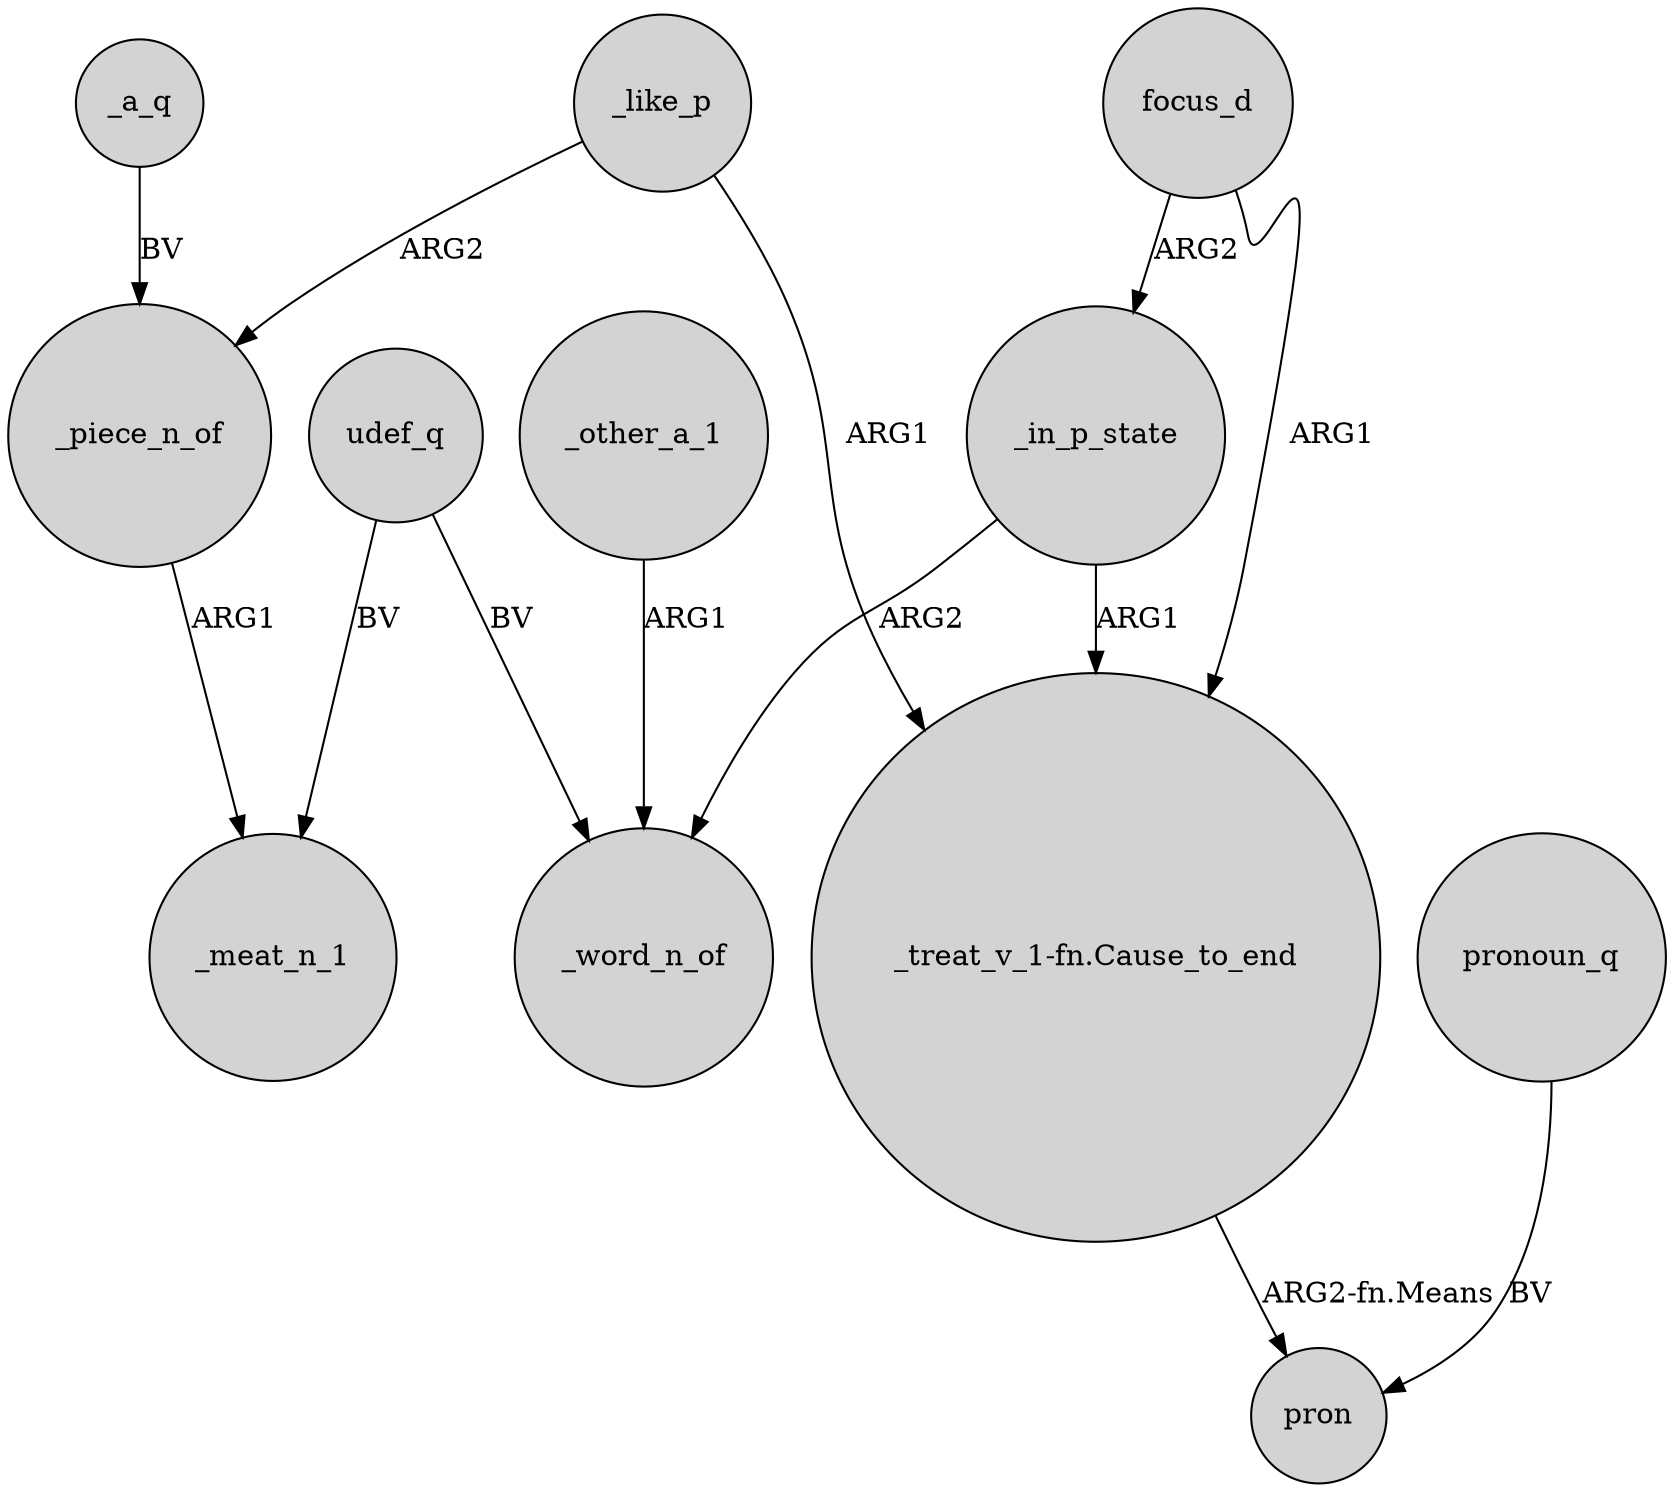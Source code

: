 digraph {
	node [shape=circle style=filled]
	_piece_n_of -> _meat_n_1 [label=ARG1]
	udef_q -> _word_n_of [label=BV]
	udef_q -> _meat_n_1 [label=BV]
	"_treat_v_1-fn.Cause_to_end" -> pron [label="ARG2-fn.Means"]
	focus_d -> _in_p_state [label=ARG2]
	_other_a_1 -> _word_n_of [label=ARG1]
	_like_p -> _piece_n_of [label=ARG2]
	_like_p -> "_treat_v_1-fn.Cause_to_end" [label=ARG1]
	focus_d -> "_treat_v_1-fn.Cause_to_end" [label=ARG1]
	_in_p_state -> "_treat_v_1-fn.Cause_to_end" [label=ARG1]
	pronoun_q -> pron [label=BV]
	_in_p_state -> _word_n_of [label=ARG2]
	_a_q -> _piece_n_of [label=BV]
}

